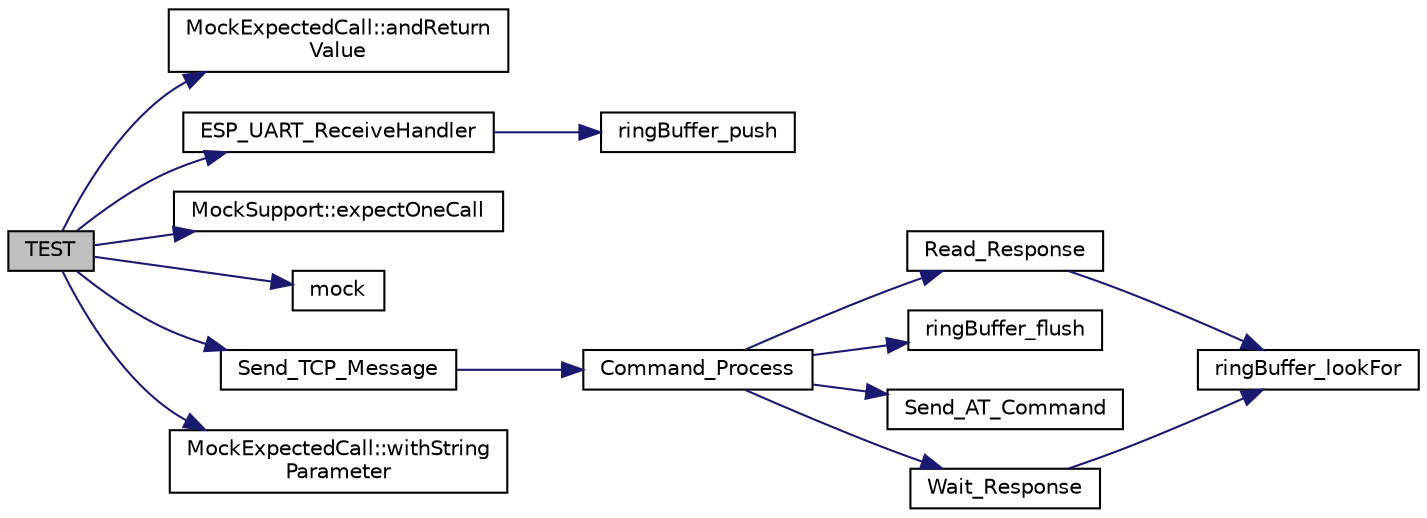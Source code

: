 digraph "TEST"
{
 // LATEX_PDF_SIZE
  edge [fontname="Helvetica",fontsize="10",labelfontname="Helvetica",labelfontsize="10"];
  node [fontname="Helvetica",fontsize="10",shape=record];
  rankdir="LR";
  Node1 [label="TEST",height=0.2,width=0.4,color="black", fillcolor="grey75", style="filled", fontcolor="black",tooltip=" "];
  Node1 -> Node2 [color="midnightblue",fontsize="10",style="solid",fontname="Helvetica"];
  Node2 [label="MockExpectedCall::andReturn\lValue",height=0.2,width=0.4,color="black", fillcolor="white", style="filled",URL="$classMockExpectedCall.html#aaa7df54c3c3eaee85c75a947088458a9",tooltip=" "];
  Node1 -> Node3 [color="midnightblue",fontsize="10",style="solid",fontname="Helvetica"];
  Node3 [label="ESP_UART_ReceiveHandler",height=0.2,width=0.4,color="black", fillcolor="white", style="filled",URL="$esp8266_8c.html#a792ca4c0ed1089a8def223a7a37c986e",tooltip="This function is used to pass the UART receive data to the ring buffer."];
  Node3 -> Node4 [color="midnightblue",fontsize="10",style="solid",fontname="Helvetica"];
  Node4 [label="ringBuffer_push",height=0.2,width=0.4,color="black", fillcolor="white", style="filled",URL="$ring__buffer_8c.html#ae864267e4a1ec716e7c3df27a24061e6",tooltip="Write data into the buffer."];
  Node1 -> Node5 [color="midnightblue",fontsize="10",style="solid",fontname="Helvetica"];
  Node5 [label="MockSupport::expectOneCall",height=0.2,width=0.4,color="black", fillcolor="white", style="filled",URL="$classMockSupport.html#ac6f24a24bccf21338e5cc6b889a655b1",tooltip=" "];
  Node1 -> Node6 [color="midnightblue",fontsize="10",style="solid",fontname="Helvetica"];
  Node6 [label="mock",height=0.2,width=0.4,color="black", fillcolor="white", style="filled",URL="$MockSupport_8h.html#ac31c1bc819395bcc9e7ed873f321d4d8",tooltip=" "];
  Node1 -> Node7 [color="midnightblue",fontsize="10",style="solid",fontname="Helvetica"];
  Node7 [label="Send_TCP_Message",height=0.2,width=0.4,color="black", fillcolor="white", style="filled",URL="$esp8266_8c.html#ab1f83ced07fa2a3a6ea6a84c51efb900",tooltip="This function handles AT commands to send messages over TCP/IP."];
  Node7 -> Node8 [color="midnightblue",fontsize="10",style="solid",fontname="Helvetica"];
  Node8 [label="Command_Process",height=0.2,width=0.4,color="black", fillcolor="white", style="filled",URL="$esp8266_8c.html#a4d865414cc80220c97d3056c9fad2516",tooltip="This function handles AT commands and waits the messages expected from the ESP8266."];
  Node8 -> Node9 [color="midnightblue",fontsize="10",style="solid",fontname="Helvetica"];
  Node9 [label="Read_Response",height=0.2,width=0.4,color="black", fillcolor="white", style="filled",URL="$esp8266_8c.html#a38e4927f2a0f897c44d993be83e96aba",tooltip="Read the specified message from the ring buffer."];
  Node9 -> Node10 [color="midnightblue",fontsize="10",style="solid",fontname="Helvetica"];
  Node10 [label="ringBuffer_lookFor",height=0.2,width=0.4,color="black", fillcolor="white", style="filled",URL="$ring__buffer_8c.html#ad584e76089ed7066f0b7a45221f19fc4",tooltip="Search a specific data array in the ring buffer ."];
  Node8 -> Node11 [color="midnightblue",fontsize="10",style="solid",fontname="Helvetica"];
  Node11 [label="ringBuffer_flush",height=0.2,width=0.4,color="black", fillcolor="white", style="filled",URL="$ring__buffer_8c.html#ac51239e5fb9265802477417817fbf614",tooltip="Clear the ring buffer."];
  Node8 -> Node12 [color="midnightblue",fontsize="10",style="solid",fontname="Helvetica"];
  Node12 [label="Send_AT_Command",height=0.2,width=0.4,color="black", fillcolor="white", style="filled",URL="$esp8266_8c.html#aa60813d3a65743ce3d8bd71760121bf5",tooltip="AT command send function."];
  Node8 -> Node13 [color="midnightblue",fontsize="10",style="solid",fontname="Helvetica"];
  Node13 [label="Wait_Response",height=0.2,width=0.4,color="black", fillcolor="white", style="filled",URL="$esp8266_8c.html#a1c690cd3883ffc79b729c4d46760cd64",tooltip="Wait the specified message."];
  Node13 -> Node10 [color="midnightblue",fontsize="10",style="solid",fontname="Helvetica"];
  Node1 -> Node14 [color="midnightblue",fontsize="10",style="solid",fontname="Helvetica"];
  Node14 [label="MockExpectedCall::withString\lParameter",height=0.2,width=0.4,color="black", fillcolor="white", style="filled",URL="$classMockExpectedCall.html#aa630784043d1535457c3478d709e53d7",tooltip=" "];
}
